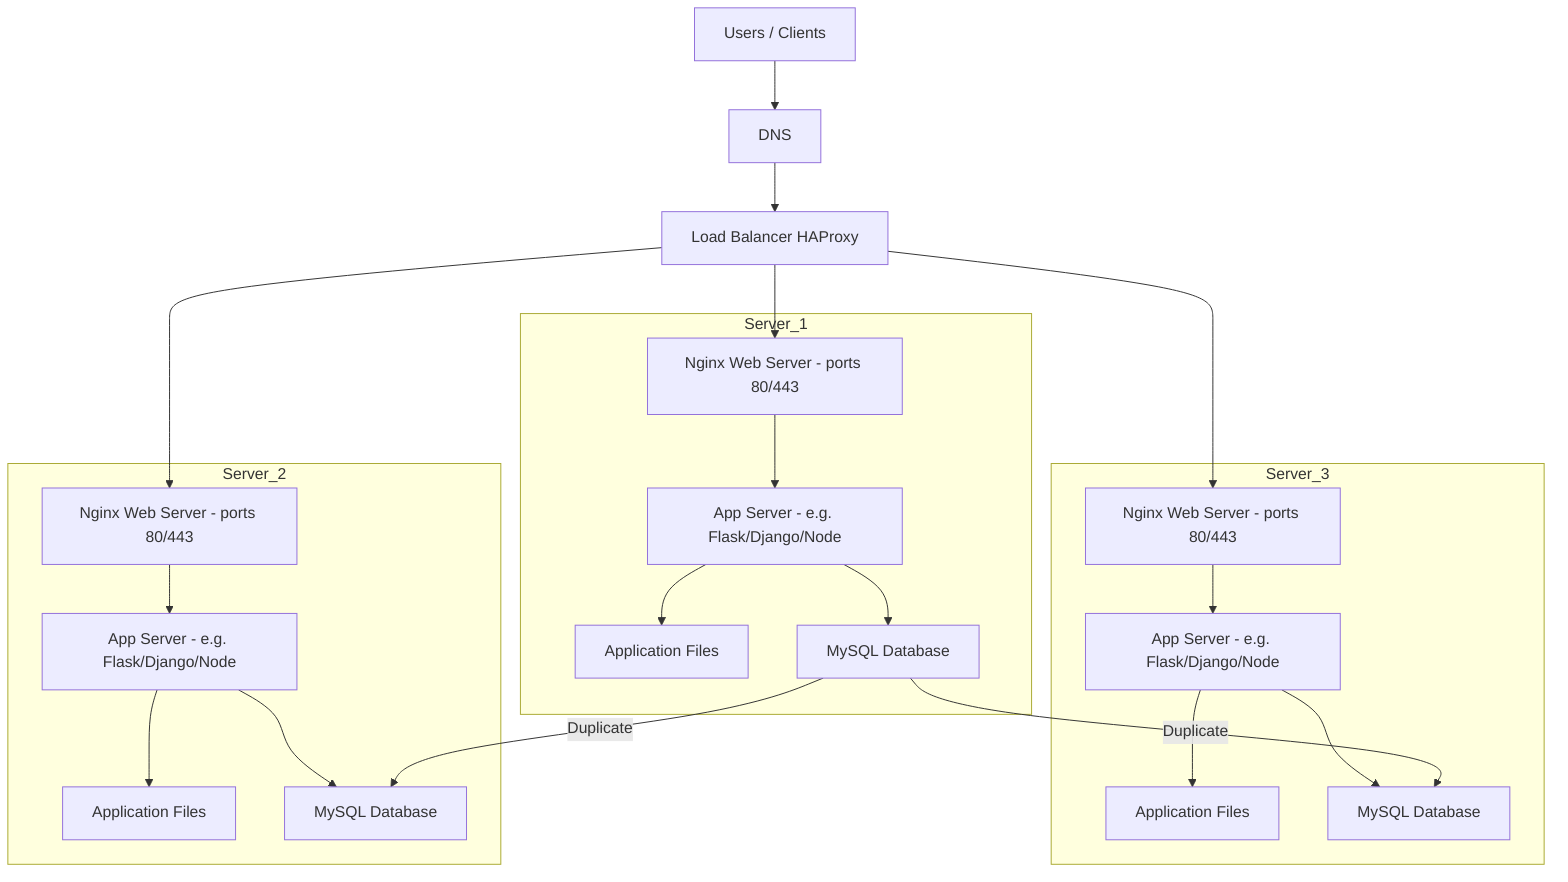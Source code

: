 ---
config:
  layout: dagre
---
flowchart TD
    subgraph Server_3
        D1[Nginx Web Server - ports 80/443]
        D1 --> E1[App Server - e.g. Flask/Django/Node]
        E1 --> F1[Application Files]
        E1 --> G1[MySQL Database]
    end

    subgraph Server_2
        D2[Nginx Web Server - ports 80/443]
        D2 --> E2[App Server - e.g. Flask/Django/Node]
        E2 --> F2[Application Files]
        E2 --> G2[MySQL Database]
    end

    subgraph Server_1
        D3[Nginx Web Server - ports 80/443]
        D3 --> E3[App Server - e.g. Flask/Django/Node]
        E3 --> F3[Application Files]
        E3 --> G3[MySQL Database]
    end
    A[Users / Clients] --> B[DNS]
    B[DNS] --> C[Load Balancer HAProxy]
    C --> D1
    C --> D2
    C --> D3
    G3 -->|Duplicate| G2 & G1